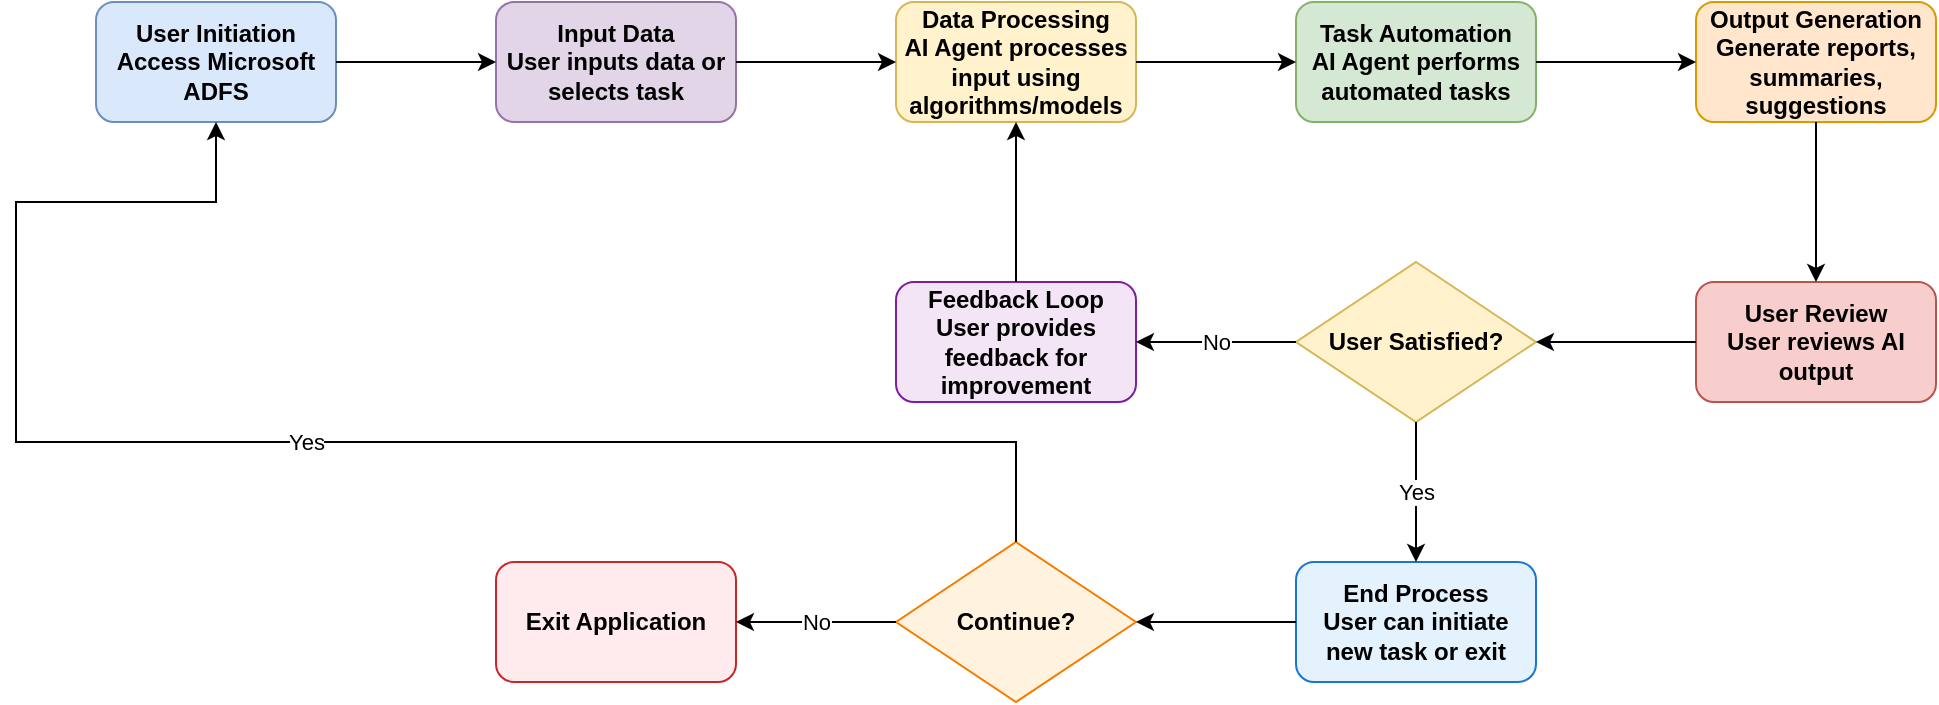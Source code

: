 <mxfile>
    <diagram id="AI-Workflow" name="AI Agent Workflow">
        <mxGraphModel dx="965" dy="787" grid="1" gridSize="10" guides="1" tooltips="1" connect="1" arrows="1" fold="1" page="1" pageScale="1" pageWidth="1169" pageHeight="827" math="0" shadow="0">
            <root>
                <mxCell id="0"/>
                <mxCell id="1" parent="0"/>
                <mxCell id="2" value="User Initiation&#xa;Access Microsoft ADFS" style="rounded=1;whiteSpace=wrap;html=1;fillColor=#dae8fc;strokeColor=#6c8ebf;fontSize=12;fontStyle=1" parent="1" vertex="1">
                    <mxGeometry x="80" y="80" width="120" height="60" as="geometry"/>
                </mxCell>
                <mxCell id="3" value="Input Data&#xa;User inputs data or selects task" style="rounded=1;whiteSpace=wrap;html=1;fillColor=#e1d5e7;strokeColor=#9673a6;fontSize=12;fontStyle=1" parent="1" vertex="1">
                    <mxGeometry x="280" y="80" width="120" height="60" as="geometry"/>
                </mxCell>
                <mxCell id="4" value="Data Processing&#xa;AI Agent processes input using algorithms/models" style="rounded=1;whiteSpace=wrap;html=1;fillColor=#fff2cc;strokeColor=#d6b656;fontSize=12;fontStyle=1" parent="1" vertex="1">
                    <mxGeometry x="480" y="80" width="120" height="60" as="geometry"/>
                </mxCell>
                <mxCell id="5" value="Task Automation&#xa;AI Agent performs automated tasks" style="rounded=1;whiteSpace=wrap;html=1;fillColor=#d5e8d4;strokeColor=#82b366;fontSize=12;fontStyle=1" parent="1" vertex="1">
                    <mxGeometry x="680" y="80" width="120" height="60" as="geometry"/>
                </mxCell>
                <mxCell id="6" value="Output Generation&#xa;Generate reports, summaries, suggestions" style="rounded=1;whiteSpace=wrap;html=1;fillColor=#ffe6cc;strokeColor=#d79b00;fontSize=12;fontStyle=1" parent="1" vertex="1">
                    <mxGeometry x="880" y="80" width="120" height="60" as="geometry"/>
                </mxCell>
                <mxCell id="7" value="User Review&#xa;User reviews AI output" style="rounded=1;whiteSpace=wrap;html=1;fillColor=#f8cecc;strokeColor=#b85450;fontSize=12;fontStyle=1" parent="1" vertex="1">
                    <mxGeometry x="880" y="220" width="120" height="60" as="geometry"/>
                </mxCell>
                <mxCell id="8" value="User Satisfied?" style="rhombus;whiteSpace=wrap;html=1;fillColor=#fff2cc;strokeColor=#d6b656;fontSize=12;fontStyle=1" parent="1" vertex="1">
                    <mxGeometry x="680" y="210" width="120" height="80" as="geometry"/>
                </mxCell>
                <mxCell id="9" value="Feedback Loop&#xa;User provides feedback for improvement" style="rounded=1;whiteSpace=wrap;html=1;fillColor=#f3e5f5;strokeColor=#7b1fa2;fontSize=12;fontStyle=1" parent="1" vertex="1">
                    <mxGeometry x="480" y="220" width="120" height="60" as="geometry"/>
                </mxCell>
                <mxCell id="10" value="End Process&#xa;User can initiate new task or exit" style="rounded=1;whiteSpace=wrap;html=1;fillColor=#e3f2fd;strokeColor=#1976d2;fontSize=12;fontStyle=1" parent="1" vertex="1">
                    <mxGeometry x="680" y="360" width="120" height="60" as="geometry"/>
                </mxCell>
                <mxCell id="11" value="Continue?" style="rhombus;whiteSpace=wrap;html=1;fillColor=#fff3e0;strokeColor=#f57c00;fontSize=12;fontStyle=1" parent="1" vertex="1">
                    <mxGeometry x="480" y="350" width="120" height="80" as="geometry"/>
                </mxCell>
                <mxCell id="12" value="Exit Application" style="rounded=1;whiteSpace=wrap;html=1;fillColor=#ffebee;strokeColor=#c62828;fontSize=12;fontStyle=1" parent="1" vertex="1">
                    <mxGeometry x="280" y="360" width="120" height="60" as="geometry"/>
                </mxCell>
                <mxCell id="13" value="" style="endArrow=classic;html=1;rounded=0;exitX=1;exitY=0.5;exitDx=0;exitDy=0;entryX=0;entryY=0.5;entryDx=0;entryDy=0;" parent="1" source="2" target="3" edge="1">
                    <mxGeometry width="50" height="50" relative="1" as="geometry">
                        <mxPoint x="200" y="110" as="sourcePoint"/>
                        <mxPoint x="250" y="60" as="targetPoint"/>
                    </mxGeometry>
                </mxCell>
                <mxCell id="14" value="" style="endArrow=classic;html=1;rounded=0;exitX=1;exitY=0.5;exitDx=0;exitDy=0;entryX=0;entryY=0.5;entryDx=0;entryDy=0;" parent="1" source="3" target="4" edge="1">
                    <mxGeometry width="50" height="50" relative="1" as="geometry">
                        <mxPoint x="400" y="110" as="sourcePoint"/>
                        <mxPoint x="450" y="60" as="targetPoint"/>
                    </mxGeometry>
                </mxCell>
                <mxCell id="15" value="" style="endArrow=classic;html=1;rounded=0;exitX=1;exitY=0.5;exitDx=0;exitDy=0;entryX=0;entryY=0.5;entryDx=0;entryDy=0;" parent="1" source="4" target="5" edge="1">
                    <mxGeometry width="50" height="50" relative="1" as="geometry">
                        <mxPoint x="600" y="110" as="sourcePoint"/>
                        <mxPoint x="650" y="60" as="targetPoint"/>
                    </mxGeometry>
                </mxCell>
                <mxCell id="16" value="" style="endArrow=classic;html=1;rounded=0;exitX=1;exitY=0.5;exitDx=0;exitDy=0;entryX=0;entryY=0.5;entryDx=0;entryDy=0;" parent="1" source="5" target="6" edge="1">
                    <mxGeometry width="50" height="50" relative="1" as="geometry">
                        <mxPoint x="800" y="110" as="sourcePoint"/>
                        <mxPoint x="850" y="60" as="targetPoint"/>
                    </mxGeometry>
                </mxCell>
                <mxCell id="17" value="" style="endArrow=classic;html=1;rounded=0;exitX=0.5;exitY=1;exitDx=0;exitDy=0;entryX=0.5;entryY=0;entryDx=0;entryDy=0;" parent="1" source="6" target="7" edge="1">
                    <mxGeometry width="50" height="50" relative="1" as="geometry">
                        <mxPoint x="940" y="140" as="sourcePoint"/>
                        <mxPoint x="940" y="220" as="targetPoint"/>
                    </mxGeometry>
                </mxCell>
                <mxCell id="18" value="" style="endArrow=classic;html=1;rounded=0;exitX=0;exitY=0.5;exitDx=0;exitDy=0;entryX=1;entryY=0.5;entryDx=0;entryDy=0;" parent="1" source="7" target="8" edge="1">
                    <mxGeometry width="50" height="50" relative="1" as="geometry">
                        <mxPoint x="880" y="250" as="sourcePoint"/>
                        <mxPoint x="800" y="250" as="targetPoint"/>
                    </mxGeometry>
                </mxCell>
                <mxCell id="19" value="No" style="endArrow=classic;html=1;rounded=0;exitX=0;exitY=0.5;exitDx=0;exitDy=0;entryX=1;entryY=0.5;entryDx=0;entryDy=0;" parent="1" source="8" target="9" edge="1">
                    <mxGeometry width="50" height="50" relative="1" as="geometry">
                        <mxPoint x="680" y="250" as="sourcePoint"/>
                        <mxPoint x="600" y="250" as="targetPoint"/>
                    </mxGeometry>
                </mxCell>
                <mxCell id="20" value="" style="endArrow=classic;html=1;rounded=0;exitX=0.5;exitY=0;exitDx=0;exitDy=0;entryX=0.5;entryY=1;entryDx=0;entryDy=0;" parent="1" source="9" target="4" edge="1">
                    <mxGeometry width="50" height="50" relative="1" as="geometry">
                        <mxPoint x="540" y="220" as="sourcePoint"/>
                        <mxPoint x="540" y="140" as="targetPoint"/>
                    </mxGeometry>
                </mxCell>
                <mxCell id="21" value="Yes" style="endArrow=classic;html=1;rounded=0;exitX=0.5;exitY=1;exitDx=0;exitDy=0;entryX=0.5;entryY=0;entryDx=0;entryDy=0;" parent="1" source="8" target="10" edge="1">
                    <mxGeometry width="50" height="50" relative="1" as="geometry">
                        <mxPoint x="740" y="290" as="sourcePoint"/>
                        <mxPoint x="740" y="360" as="targetPoint"/>
                    </mxGeometry>
                </mxCell>
                <mxCell id="22" value="" style="endArrow=classic;html=1;rounded=0;exitX=0;exitY=0.5;exitDx=0;exitDy=0;entryX=1;entryY=0.5;entryDx=0;entryDy=0;" parent="1" source="10" target="11" edge="1">
                    <mxGeometry width="50" height="50" relative="1" as="geometry">
                        <mxPoint x="680" y="390" as="sourcePoint"/>
                        <mxPoint x="600" y="390" as="targetPoint"/>
                    </mxGeometry>
                </mxCell>
                <mxCell id="23" value="Yes" style="endArrow=classic;html=1;rounded=0;exitX=0.5;exitY=0;exitDx=0;exitDy=0;entryX=0.5;entryY=1;entryDx=0;entryDy=0;" parent="1" source="11" target="2" edge="1">
                    <mxGeometry width="50" height="50" relative="1" as="geometry">
                        <mxPoint x="540" y="350" as="sourcePoint"/>
                        <mxPoint x="140" y="140" as="targetPoint"/>
                        <Array as="points">
                            <mxPoint x="540" y="300"/>
                            <mxPoint x="40" y="300"/>
                            <mxPoint x="40" y="180"/>
                            <mxPoint x="140" y="180"/>
                        </Array>
                    </mxGeometry>
                </mxCell>
                <mxCell id="24" value="No" style="endArrow=classic;html=1;rounded=0;exitX=0;exitY=0.5;exitDx=0;exitDy=0;entryX=1;entryY=0.5;entryDx=0;entryDy=0;" parent="1" source="11" target="12" edge="1">
                    <mxGeometry width="50" height="50" relative="1" as="geometry">
                        <mxPoint x="480" y="390" as="sourcePoint"/>
                        <mxPoint x="400" y="390" as="targetPoint"/>
                    </mxGeometry>
                </mxCell>
            </root>
        </mxGraphModel>
    </diagram>
    <diagram id="System-Architecture" name="System Architecture">
        <mxGraphModel dx="658" dy="787" grid="1" gridSize="10" guides="1" tooltips="1" connect="1" arrows="1" fold="1" page="1" pageScale="1" pageWidth="1400" pageHeight="900" math="0" shadow="0">
            <root>
                <mxCell id="0"/>
                <mxCell id="1" parent="0"/>
                <mxCell id="auth-layer" value="Authentication Layer" style="rounded=0;whiteSpace=wrap;html=1;fillColor=#e3f2fd;strokeColor=#1976d2;fontSize=14;fontStyle=1;verticalAlign=top;" parent="1" vertex="1">
                    <mxGeometry x="50" y="50" width="200" height="150" as="geometry"/>
                </mxCell>
                <mxCell id="auth-1" value="Microsoft ADFS" style="rounded=1;whiteSpace=wrap;html=1;fillColor=#dae8fc;strokeColor=#6c8ebf;" parent="1" vertex="1">
                    <mxGeometry x="70" y="80" width="80" height="30" as="geometry"/>
                </mxCell>
                <mxCell id="auth-2" value="Azure AD" style="rounded=1;whiteSpace=wrap;html=1;fillColor=#dae8fc;strokeColor=#6c8ebf;" parent="1" vertex="1">
                    <mxGeometry x="160" y="80" width="80" height="30" as="geometry"/>
                </mxCell>
                <mxCell id="auth-3" value="Session Management" style="rounded=1;whiteSpace=wrap;html=1;fillColor=#dae8fc;strokeColor=#6c8ebf;" parent="1" vertex="1">
                    <mxGeometry x="70" y="120" width="80" height="30" as="geometry"/>
                </mxCell>
                <mxCell id="auth-4" value="User Permissions" style="rounded=1;whiteSpace=wrap;html=1;fillColor=#dae8fc;strokeColor=#6c8ebf;" parent="1" vertex="1">
                    <mxGeometry x="160" y="120" width="80" height="30" as="geometry"/>
                </mxCell>
                <mxCell id="ui-layer" value="User Interface Layer" style="rounded=0;whiteSpace=wrap;html=1;fillColor=#f3e5f5;strokeColor=#7b1fa2;fontSize=14;fontStyle=1;verticalAlign=top;" parent="1" vertex="1">
                    <mxGeometry x="300" y="50" width="200" height="150" as="geometry"/>
                </mxCell>
                <mxCell id="ui-1" value="Web Dashboard" style="rounded=1;whiteSpace=wrap;html=1;fillColor=#e1d5e7;strokeColor=#9673a6;" parent="1" vertex="1">
                    <mxGeometry x="320" y="80" width="80" height="30" as="geometry"/>
                </mxCell>
                <mxCell id="ui-2" value="Mobile App" style="rounded=1;whiteSpace=wrap;html=1;fillColor=#e1d5e7;strokeColor=#9673a6;" parent="1" vertex="1">
                    <mxGeometry x="410" y="80" width="80" height="30" as="geometry"/>
                </mxCell>
                <mxCell id="ui-3" value="Desktop Client" style="rounded=1;whiteSpace=wrap;html=1;fillColor=#e1d5e7;strokeColor=#9673a6;" parent="1" vertex="1">
                    <mxGeometry x="320" y="120" width="80" height="30" as="geometry"/>
                </mxCell>
                <mxCell id="ui-4" value="API Interface" style="rounded=1;whiteSpace=wrap;html=1;fillColor=#e1d5e7;strokeColor=#9673a6;" parent="1" vertex="1">
                    <mxGeometry x="410" y="120" width="80" height="30" as="geometry"/>
                </mxCell>
                <mxCell id="ai-layer" value="AI Agent Core" style="rounded=0;whiteSpace=wrap;html=1;fillColor=#fff3e0;strokeColor=#f57c00;fontSize=14;fontStyle=1;verticalAlign=top;" parent="1" vertex="1">
                    <mxGeometry x="550" y="50" width="200" height="150" as="geometry"/>
                </mxCell>
                <mxCell id="ai-1" value="Request Handler" style="rounded=1;whiteSpace=wrap;html=1;fillColor=#fff2cc;strokeColor=#d6b656;" parent="1" vertex="1">
                    <mxGeometry x="570" y="80" width="80" height="30" as="geometry"/>
                </mxCell>
                <mxCell id="ai-2" value="Task Orchestrator" style="rounded=1;whiteSpace=wrap;html=1;fillColor=#fff2cc;strokeColor=#d6b656;" parent="1" vertex="1">
                    <mxGeometry x="660" y="80" width="80" height="30" as="geometry"/>
                </mxCell>
                <mxCell id="ai-3" value="Decision Engine" style="rounded=1;whiteSpace=wrap;html=1;fillColor=#fff2cc;strokeColor=#d6b656;" parent="1" vertex="1">
                    <mxGeometry x="570" y="120" width="80" height="30" as="geometry"/>
                </mxCell>
                <mxCell id="ai-4" value="Learning Module" style="rounded=1;whiteSpace=wrap;html=1;fillColor=#fff2cc;strokeColor=#d6b656;" parent="1" vertex="1">
                    <mxGeometry x="660" y="120" width="80" height="30" as="geometry"/>
                </mxCell>
                <mxCell id="ai-5" value="Response Generator" style="rounded=1;whiteSpace=wrap;html=1;fillColor=#fff2cc;strokeColor=#d6b656;" parent="1" vertex="1">
                    <mxGeometry x="570" y="160" width="80" height="30" as="geometry"/>
                </mxCell>
                <mxCell id="ai-6" value="Quality Assurance" style="rounded=1;whiteSpace=wrap;html=1;fillColor=#fff2cc;strokeColor=#d6b656;" parent="1" vertex="1">
                    <mxGeometry x="660" y="160" width="80" height="30" as="geometry"/>
                </mxCell>
                <mxCell id="data-layer" value="Data Processing Layer" style="rounded=0;whiteSpace=wrap;html=1;fillColor=#e8f5e8;strokeColor=#388e3c;fontSize=14;fontStyle=1;verticalAlign=top;" parent="1" vertex="1">
                    <mxGeometry x="800" y="50" width="200" height="150" as="geometry"/>
                </mxCell>
                <mxCell id="data-1" value="Data Ingestion" style="rounded=1;whiteSpace=wrap;html=1;fillColor=#d5e8d4;strokeColor=#82b366;" parent="1" vertex="1">
                    <mxGeometry x="820" y="80" width="80" height="30" as="geometry"/>
                </mxCell>
                <mxCell id="data-2" value="ETL Pipeline" style="rounded=1;whiteSpace=wrap;html=1;fillColor=#d5e8d4;strokeColor=#82b366;" parent="1" vertex="1">
                    <mxGeometry x="910" y="80" width="80" height="30" as="geometry"/>
                </mxCell>
                <mxCell id="data-3" value="Data Validation" style="rounded=1;whiteSpace=wrap;html=1;fillColor=#d5e8d4;strokeColor=#82b366;" parent="1" vertex="1">
                    <mxGeometry x="820" y="120" width="80" height="30" as="geometry"/>
                </mxCell>
                <mxCell id="data-4" value="Pattern Recognition" style="rounded=1;whiteSpace=wrap;html=1;fillColor=#d5e8d4;strokeColor=#82b366;" parent="1" vertex="1">
                    <mxGeometry x="910" y="120" width="80" height="30" as="geometry"/>
                </mxCell>
                <mxCell id="data-5" value="Classification Engine" style="rounded=1;whiteSpace=wrap;html=1;fillColor=#d5e8d4;strokeColor=#82b366;" parent="1" vertex="1">
                    <mxGeometry x="820" y="160" width="80" height="30" as="geometry"/>
                </mxCell>
                <mxCell id="data-6" value="Sentiment Analysis" style="rounded=1;whiteSpace=wrap;html=1;fillColor=#d5e8d4;strokeColor=#82b366;" parent="1" vertex="1">
                    <mxGeometry x="910" y="160" width="80" height="30" as="geometry"/>
                </mxCell>
                <mxCell id="integration-layer" value="Integration Services" style="rounded=0;whiteSpace=wrap;html=1;fillColor=#fce4ec;strokeColor=#c2185b;fontSize=14;fontStyle=1;verticalAlign=top;" parent="1" vertex="1">
                    <mxGeometry x="50" y="250" width="200" height="150" as="geometry"/>
                </mxCell>
                <mxCell id="int-1" value="SolarWinds API" style="rounded=1;whiteSpace=wrap;html=1;fillColor=#f8cecc;strokeColor=#b85450;" parent="1" vertex="1">
                    <mxGeometry x="70" y="280" width="80" height="30" as="geometry"/>
                </mxCell>
                <mxCell id="int-2" value="ArcGIS Services" style="rounded=1;whiteSpace=wrap;html=1;fillColor=#f8cecc;strokeColor=#b85450;" parent="1" vertex="1">
                    <mxGeometry x="160" y="280" width="80" height="30" as="geometry"/>
                </mxCell>
                <mxCell id="int-3" value="Microsoft Graph" style="rounded=1;whiteSpace=wrap;html=1;fillColor=#f8cecc;strokeColor=#b85450;" parent="1" vertex="1">
                    <mxGeometry x="70" y="320" width="80" height="30" as="geometry"/>
                </mxCell>
                <mxCell id="int-4" value="Email Services" style="rounded=1;whiteSpace=wrap;html=1;fillColor=#f8cecc;strokeColor=#b85450;" parent="1" vertex="1">
                    <mxGeometry x="160" y="320" width="80" height="30" as="geometry"/>
                </mxCell>
                <mxCell id="int-5" value="Teams Integration" style="rounded=1;whiteSpace=wrap;html=1;fillColor=#f8cecc;strokeColor=#b85450;" parent="1" vertex="1">
                    <mxGeometry x="70" y="360" width="80" height="30" as="geometry"/>
                </mxCell>
                <mxCell id="int-6" value="SharePoint Connector" style="rounded=1;whiteSpace=wrap;html=1;fillColor=#f8cecc;strokeColor=#b85450;" parent="1" vertex="1">
                    <mxGeometry x="160" y="360" width="80" height="30" as="geometry"/>
                </mxCell>
                <mxCell id="ml-layer" value="AI/ML Services" style="rounded=0;whiteSpace=wrap;html=1;fillColor=#f1f8e9;strokeColor=#689f38;fontSize=14;fontStyle=1;verticalAlign=top;" parent="1" vertex="1">
                    <mxGeometry x="300" y="250" width="200" height="150" as="geometry"/>
                </mxCell>
                <mxCell id="ml-1" value="Natural Language Processing" style="rounded=1;whiteSpace=wrap;html=1;fillColor=#c5e1a5;strokeColor=#558b2f;" parent="1" vertex="1">
                    <mxGeometry x="320" y="280" width="80" height="30" as="geometry"/>
                </mxCell>
                <mxCell id="ml-2" value="Machine Learning Models" style="rounded=1;whiteSpace=wrap;html=1;fillColor=#c5e1a5;strokeColor=#558b2f;" parent="1" vertex="1">
                    <mxGeometry x="410" y="280" width="80" height="30" as="geometry"/>
                </mxCell>
                <mxCell id="ml-3" value="Computer Vision" style="rounded=1;whiteSpace=wrap;html=1;fillColor=#c5e1a5;strokeColor=#558b2f;" parent="1" vertex="1">
                    <mxGeometry x="320" y="320" width="80" height="30" as="geometry"/>
                </mxCell>
                <mxCell id="ml-4" value="Predictive Analytics" style="rounded=1;whiteSpace=wrap;html=1;fillColor=#c5e1a5;strokeColor=#558b2f;" parent="1" vertex="1">
                    <mxGeometry x="410" y="320" width="80" height="30" as="geometry"/>
                </mxCell>
                <mxCell id="ml-5" value="Recommendation Engine" style="rounded=1;whiteSpace=wrap;html=1;fillColor=#c5e1a5;strokeColor=#558b2f;" parent="1" vertex="1">
                    <mxGeometry x="320" y="360" width="80" height="30" as="geometry"/>
                </mxCell>
                <mxCell id="ml-6" value="Anomaly Detection" style="rounded=1;whiteSpace=wrap;html=1;fillColor=#c5e1a5;strokeColor=#558b2f;" parent="1" vertex="1">
                    <mxGeometry x="410" y="360" width="80" height="30" as="geometry"/>
                </mxCell>
                <mxCell id="storage-layer" value="Data Storage" style="rounded=0;whiteSpace=wrap;html=1;fillColor=#e0f2f1;strokeColor=#00796b;fontSize=14;fontStyle=1;verticalAlign=top;" parent="1" vertex="1">
                    <mxGeometry x="550" y="250" width="200" height="150" as="geometry"/>
                </mxCell>
                <mxCell id="storage-1" value="User Database" style="rounded=1;whiteSpace=wrap;html=1;fillColor=#b2dfdb;strokeColor=#26a69a;" parent="1" vertex="1">
                    <mxGeometry x="570" y="280" width="80" height="30" as="geometry"/>
                </mxCell>
                <mxCell id="storage-2" value="Ticket Database" style="rounded=1;whiteSpace=wrap;html=1;fillColor=#b2dfdb;strokeColor=#26a69a;" parent="1" vertex="1">
                    <mxGeometry x="660" y="280" width="80" height="30" as="geometry"/>
                </mxCell>
                <mxCell id="storage-3" value="Knowledge Base" style="rounded=1;whiteSpace=wrap;html=1;fillColor=#b2dfdb;strokeColor=#26a69a;" parent="1" vertex="1">
                    <mxGeometry x="570" y="320" width="80" height="30" as="geometry"/>
                </mxCell>
                <mxCell id="storage-4" value="Analytics Store" style="rounded=1;whiteSpace=wrap;html=1;fillColor=#b2dfdb;strokeColor=#26a69a;" parent="1" vertex="1">
                    <mxGeometry x="660" y="320" width="80" height="30" as="geometry"/>
                </mxCell>
                <mxCell id="storage-5" value="Cache Layer" style="rounded=1;whiteSpace=wrap;html=1;fillColor=#b2dfdb;strokeColor=#26a69a;" parent="1" vertex="1">
                    <mxGeometry x="570" y="360" width="80" height="30" as="geometry"/>
                </mxCell>
                <mxCell id="storage-6" value="Audit Logs" style="rounded=1;whiteSpace=wrap;html=1;fillColor=#b2dfdb;strokeColor=#26a69a;" parent="1" vertex="1">
                    <mxGeometry x="660" y="360" width="80" height="30" as="geometry"/>
                </mxCell>
                <mxCell id="monitor-layer" value="Monitoring &amp; Analytics" style="rounded=0;whiteSpace=wrap;html=1;fillColor=#fff8e1;strokeColor=#fbc02d;fontSize=14;fontStyle=1;verticalAlign=top;" parent="1" vertex="1">
                    <mxGeometry x="800" y="250" width="200" height="150" as="geometry"/>
                </mxCell>
                <mxCell id="monitor-1" value="Performance Metrics" style="rounded=1;whiteSpace=wrap;html=1;fillColor=#fff9c4;strokeColor=#f57f17;" parent="1" vertex="1">
                    <mxGeometry x="820" y="280" width="80" height="30" as="geometry"/>
                </mxCell>
                <mxCell id="monitor-2" value="User Analytics" style="rounded=1;whiteSpace=wrap;html=1;fillColor=#fff9c4;strokeColor=#f57f17;" parent="1" vertex="1">
                    <mxGeometry x="910" y="280" width="80" height="30" as="geometry"/>
                </mxCell>
                <mxCell id="monitor-3" value="System Health" style="rounded=1;whiteSpace=wrap;html=1;fillColor=#fff9c4;strokeColor=#f57f17;" parent="1" vertex="1">
                    <mxGeometry x="820" y="320" width="80" height="30" as="geometry"/>
                </mxCell>
                <mxCell id="monitor-4" value="Error Tracking" style="rounded=1;whiteSpace=wrap;html=1;fillColor=#fff9c4;strokeColor=#f57f17;" parent="1" vertex="1">
                    <mxGeometry x="910" y="320" width="80" height="30" as="geometry"/>
                </mxCell>
                <mxCell id="monitor-5" value="Usage Reports" style="rounded=1;whiteSpace=wrap;html=1;fillColor=#fff9c4;strokeColor=#f57f17;" parent="1" vertex="1">
                    <mxGeometry x="820" y="360" width="80" height="30" as="geometry"/>
                </mxCell>
                <mxCell id="monitor-6" value="Feedback Analysis" style="rounded=1;whiteSpace=wrap;html=1;fillColor=#fff9c4;strokeColor=#f57f17;" parent="1" vertex="1">
                    <mxGeometry x="910" y="360" width="80" height="30" as="geometry"/>
                </mxCell>
                <mxCell id="conn-1" value="" style="endArrow=classic;html=1;rounded=0;strokeColor=#2196F3;strokeWidth=2;" parent="1" edge="1">
                    <mxGeometry width="50" height="50" relative="1" as="geometry">
                        <mxPoint x="250" y="125" as="sourcePoint"/>
                        <mxPoint x="300" y="125" as="targetPoint"/>
                    </mxGeometry>
                </mxCell>
                <mxCell id="conn-2" value="" style="endArrow=classic;html=1;rounded=0;strokeColor=#2196F3;strokeWidth=2;" parent="1" edge="1">
                    <mxGeometry width="50" height="50" relative="1" as="geometry">
                        <mxPoint x="500" y="125" as="sourcePoint"/>
                        <mxPoint x="550" y="125" as="targetPoint"/>
                    </mxGeometry>
                </mxCell>
                <mxCell id="conn-3" value="" style="endArrow=classic;html=1;rounded=0;strokeColor=#2196F3;strokeWidth=2;" parent="1" edge="1">
                    <mxGeometry width="50" height="50" relative="1" as="geometry">
                        <mxPoint x="750" y="125" as="sourcePoint"/>
                        <mxPoint x="800" y="125" as="targetPoint"/>
                    </mxGeometry>
                </mxCell>
                <mxCell id="conn-4" value="" style="endArrow=classic;html=1;rounded=0;strokeColor=#4CAF50;strokeWidth=2;" parent="1" edge="1">
                    <mxGeometry width="50" height="50" relative="1" as="geometry">
                        <mxPoint x="150" y="250" as="sourcePoint"/>
                        <mxPoint x="150" y="200" as="targetPoint"/>
                    </mxGeometry>
                </mxCell>
                <mxCell id="conn-5" value="" style="endArrow=classic;html=1;rounded=0;strokeColor=#FF9800;strokeWidth=2;" parent="1" edge="1">
                    <mxGeometry width="50" height="50" relative="1" as="geometry">
                        <mxPoint x="400" y="250" as="sourcePoint"/>
                        <mxPoint x="650" y="200" as="targetPoint"/>
                    </mxGeometry>
                </mxCell>
                <mxCell id="conn-6" value="" style="endArrow=classic;html=1;rounded=0;strokeColor=#9C27B0;strokeWidth=2;" parent="1" edge="1">
                    <mxGeometry width="50" height="50" relative="1" as="geometry">
                        <mxPoint x="650" y="250" as="sourcePoint"/>
                        <mxPoint x="650" y="200" as="targetPoint"/>
                    </mxGeometry>
                </mxCell>
                <mxCell id="conn-7" value="" style="endArrow=classic;html=1;rounded=0;strokeColor=#FFC107;strokeWidth=2;" parent="1" edge="1">
                    <mxGeometry width="50" height="50" relative="1" as="geometry">
                        <mxPoint x="900" y="250" as="sourcePoint"/>
                        <mxPoint x="900" y="200" as="targetPoint"/>
                    </mxGeometry>
                </mxCell>
            </root>
        </mxGraphModel>
    </diagram>
</mxfile>